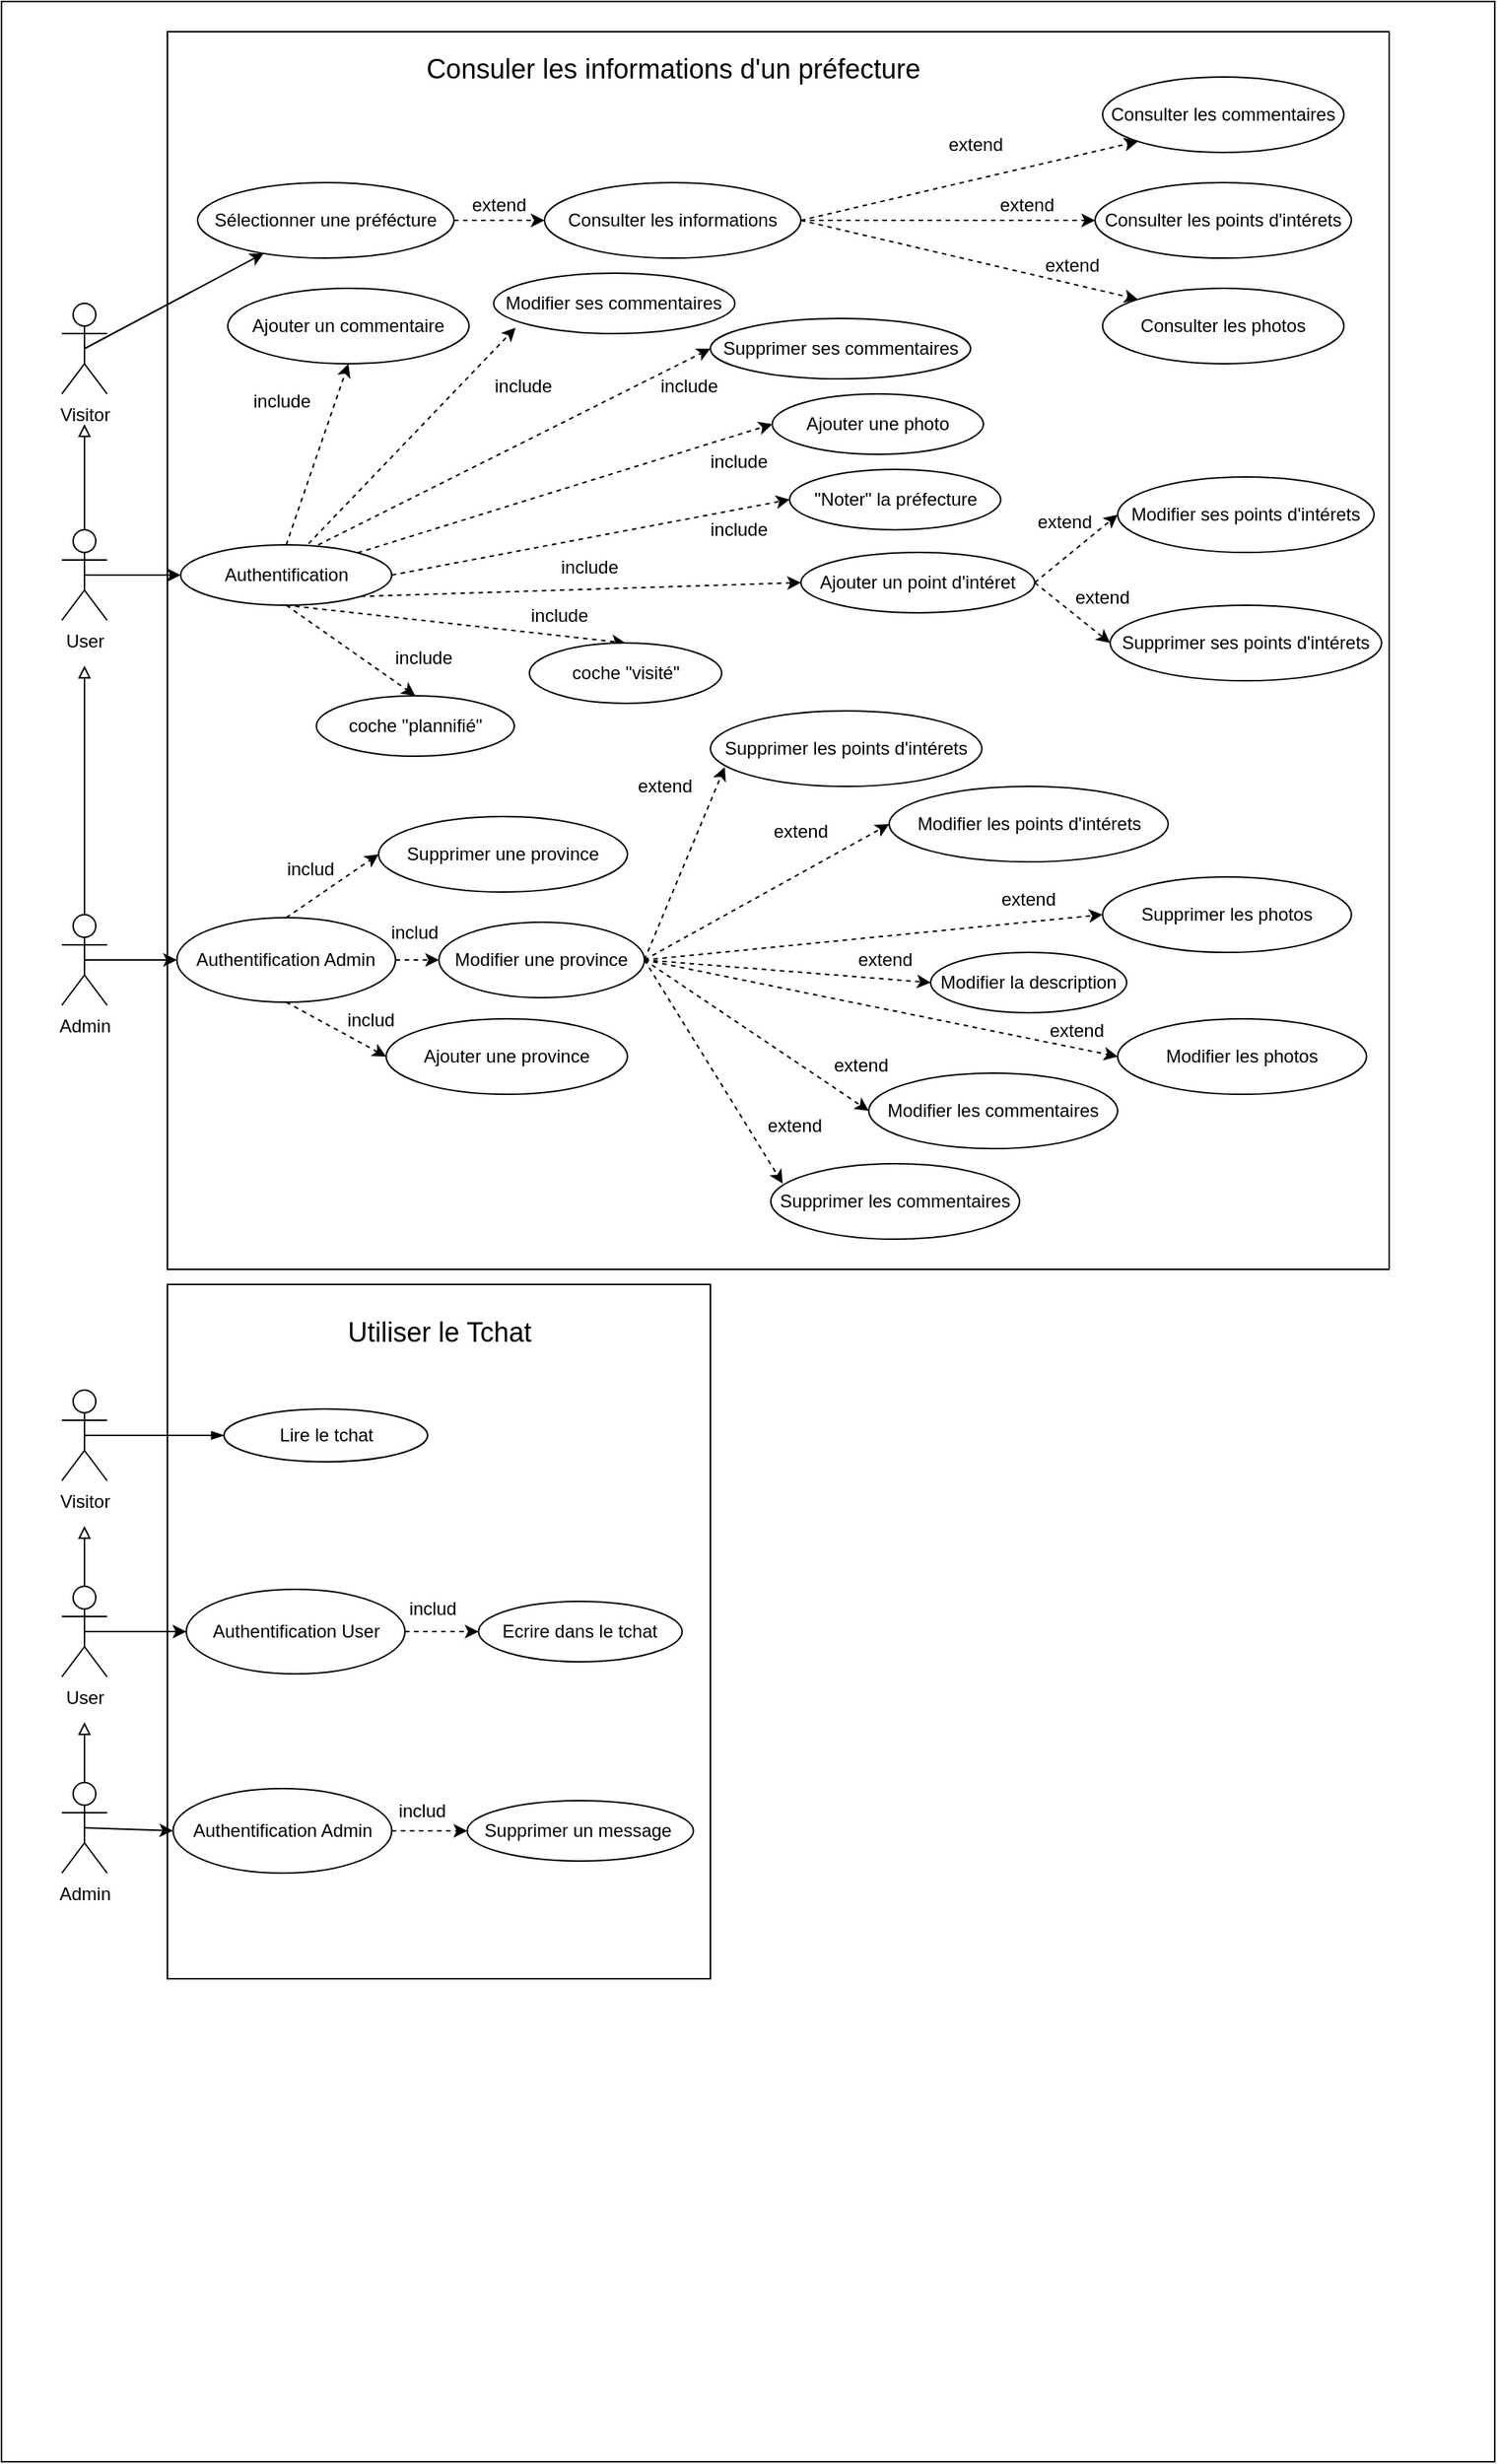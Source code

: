 <mxfile>
    <diagram id="SiXIUYFqvA9VytooAsfV" name="Page-1">
        <mxGraphModel dx="1922" dy="568" grid="1" gridSize="10" guides="1" tooltips="1" connect="1" arrows="1" fold="1" page="1" pageScale="1" pageWidth="850" pageHeight="1100" math="0" shadow="0">
            <root>
                <mxCell id="0"/>
                <mxCell id="1" parent="0"/>
                <mxCell id="122" value="" style="rounded=0;whiteSpace=wrap;html=1;" parent="1" vertex="1">
                    <mxGeometry x="-850" width="990" height="1630" as="geometry"/>
                </mxCell>
                <mxCell id="2" value="Visitor" style="shape=umlActor;verticalLabelPosition=bottom;verticalAlign=top;html=1;outlineConnect=0;" parent="1" vertex="1">
                    <mxGeometry x="-810" y="200" width="30" height="60" as="geometry"/>
                </mxCell>
                <mxCell id="3" value="" style="rounded=0;whiteSpace=wrap;html=1;" parent="1" vertex="1">
                    <mxGeometry x="-740" y="20" width="810" height="820" as="geometry"/>
                </mxCell>
                <mxCell id="10" value="" style="edgeStyle=none;html=1;endArrow=block;endFill=0;" parent="1" source="4" edge="1">
                    <mxGeometry relative="1" as="geometry">
                        <mxPoint x="-795" y="280" as="targetPoint"/>
                    </mxGeometry>
                </mxCell>
                <mxCell id="33" style="edgeStyle=none;html=1;exitX=0.5;exitY=0;exitDx=0;exitDy=0;entryX=0.5;entryY=1;entryDx=0;entryDy=0;startArrow=none;startFill=0;endArrow=classic;endFill=1;dashed=1;" parent="1" source="123" target="32" edge="1">
                    <mxGeometry relative="1" as="geometry"/>
                </mxCell>
                <mxCell id="35" style="edgeStyle=none;html=1;entryX=0;entryY=0.5;entryDx=0;entryDy=0;startArrow=none;startFill=0;endArrow=classic;endFill=1;dashed=1;" parent="1" source="123" target="34" edge="1">
                    <mxGeometry relative="1" as="geometry"/>
                </mxCell>
                <mxCell id="37" style="edgeStyle=none;html=1;exitX=1;exitY=0.5;exitDx=0;exitDy=0;entryX=0;entryY=0.5;entryDx=0;entryDy=0;startArrow=none;startFill=0;endArrow=classic;endFill=1;dashed=1;" parent="1" source="123" target="36" edge="1">
                    <mxGeometry relative="1" as="geometry"/>
                </mxCell>
                <mxCell id="65" style="edgeStyle=none;html=1;exitX=1;exitY=1;exitDx=0;exitDy=0;entryX=0;entryY=0.5;entryDx=0;entryDy=0;dashed=1;" parent="1" source="123" target="62" edge="1">
                    <mxGeometry relative="1" as="geometry"/>
                </mxCell>
                <mxCell id="126" style="edgeStyle=none;html=1;exitX=0.5;exitY=0.5;exitDx=0;exitDy=0;exitPerimeter=0;entryX=0;entryY=0.5;entryDx=0;entryDy=0;" edge="1" parent="1" source="4" target="123">
                    <mxGeometry relative="1" as="geometry"/>
                </mxCell>
                <mxCell id="4" value="User" style="shape=umlActor;verticalLabelPosition=bottom;verticalAlign=top;html=1;outlineConnect=0;" parent="1" vertex="1">
                    <mxGeometry x="-810" y="350" width="30" height="60" as="geometry"/>
                </mxCell>
                <mxCell id="12" value="&lt;font style=&quot;font-size: 18px;&quot;&gt;Consuler les informations d'un préfecture&lt;/font&gt;" style="text;html=1;strokeColor=none;fillColor=none;align=center;verticalAlign=middle;whiteSpace=wrap;rounded=0;" parent="1" vertex="1">
                    <mxGeometry x="-591.25" y="30" width="372.5" height="30" as="geometry"/>
                </mxCell>
                <mxCell id="13" value="Sélectionner une préfécture" style="ellipse;whiteSpace=wrap;html=1;" parent="1" vertex="1">
                    <mxGeometry x="-720" y="120" width="170" height="50" as="geometry"/>
                </mxCell>
                <mxCell id="16" style="edgeStyle=none;html=1;exitX=0.5;exitY=0.5;exitDx=0;exitDy=0;exitPerimeter=0;endArrow=classic;endFill=1;" parent="1" source="2" target="13" edge="1">
                    <mxGeometry relative="1" as="geometry"/>
                </mxCell>
                <mxCell id="21" style="edgeStyle=none;html=1;exitX=1;exitY=0.5;exitDx=0;exitDy=0;entryX=0;entryY=1;entryDx=0;entryDy=0;endArrow=classic;endFill=1;dashed=1;" parent="1" source="18" target="19" edge="1">
                    <mxGeometry relative="1" as="geometry"/>
                </mxCell>
                <mxCell id="30" style="edgeStyle=none;html=1;exitX=1;exitY=0.5;exitDx=0;exitDy=0;entryX=0;entryY=0;entryDx=0;entryDy=0;startArrow=none;startFill=0;endArrow=classic;endFill=1;dashed=1;" parent="1" source="18" target="29" edge="1">
                    <mxGeometry relative="1" as="geometry"/>
                </mxCell>
                <mxCell id="73" style="edgeStyle=none;html=1;exitX=1;exitY=0.5;exitDx=0;exitDy=0;entryX=0;entryY=0.5;entryDx=0;entryDy=0;dashed=1;" parent="1" source="18" target="71" edge="1">
                    <mxGeometry relative="1" as="geometry"/>
                </mxCell>
                <mxCell id="18" value="Consulter les informations" style="ellipse;whiteSpace=wrap;html=1;" parent="1" vertex="1">
                    <mxGeometry x="-490" y="120" width="170" height="50" as="geometry"/>
                </mxCell>
                <mxCell id="19" value="Consulter les commentaires" style="ellipse;whiteSpace=wrap;html=1;" parent="1" vertex="1">
                    <mxGeometry x="-120" y="50" width="160" height="50" as="geometry"/>
                </mxCell>
                <mxCell id="23" style="edgeStyle=none;html=1;exitX=1;exitY=0.5;exitDx=0;exitDy=0;entryX=0;entryY=0.5;entryDx=0;entryDy=0;endArrow=classic;endFill=1;dashed=1;" parent="1" source="13" target="18" edge="1">
                    <mxGeometry relative="1" as="geometry">
                        <mxPoint x="-550" y="182.32" as="sourcePoint"/>
                        <mxPoint x="-476.569" y="149.998" as="targetPoint"/>
                    </mxGeometry>
                </mxCell>
                <mxCell id="24" value="extend&lt;span style=&quot;color: rgba(0, 0, 0, 0); font-family: monospace; font-size: 0px; text-align: start;&quot;&gt;%3CmxGraphModel%3E%3Croot%3E%3CmxCell%20id%3D%220%22%2F%3E%3CmxCell%20id%3D%221%22%20parent%3D%220%22%2F%3E%3CmxCell%20id%3D%222%22%20style%3D%22edgeStyle%3Dnone%3Bhtml%3D1%3BexitX%3D1%3BexitY%3D0.5%3BexitDx%3D0%3BexitDy%3D0%3BentryX%3D0%3BentryY%3D1%3BentryDx%3D0%3BentryDy%3D0%3BendArrow%3Dclassic%3BendFill%3D1%3Bdashed%3D1%3B%22%20edge%3D%221%22%20parent%3D%221%22%3E%3CmxGeometry%20relative%3D%221%22%20as%3D%22geometry%22%3E%3CmxPoint%20x%3D%22-300%22%20y%3D%22185%22%20as%3D%22sourcePoint%22%2F%3E%3CmxPoint%20x%3D%22-226.569%22%20y%3D%22152.678%22%20as%3D%22targetPoint%22%2F%3E%3C%2FmxGeometry%3E%3C%2FmxCell%3E%3C%2Froot%3E%3C%2FmxGraphModel%3E&lt;/span&gt;" style="text;html=1;strokeColor=none;fillColor=none;align=center;verticalAlign=middle;whiteSpace=wrap;rounded=0;" parent="1" vertex="1">
                    <mxGeometry x="-550" y="120" width="60" height="30" as="geometry"/>
                </mxCell>
                <mxCell id="25" value="extend&lt;span style=&quot;color: rgba(0, 0, 0, 0); font-family: monospace; font-size: 0px; text-align: start;&quot;&gt;%3CmxGraphModel%3E%3Croot%3E%3CmxCell%20id%3D%220%22%2F%3E%3CmxCell%20id%3D%221%22%20parent%3D%220%22%2F%3E%3CmxCell%20id%3D%222%22%20style%3D%22edgeStyle%3Dnone%3Bhtml%3D1%3BexitX%3D1%3BexitY%3D0.5%3BexitDx%3D0%3BexitDy%3D0%3BentryX%3D0%3BentryY%3D1%3BentryDx%3D0%3BentryDy%3D0%3BendArrow%3Dclassic%3BendFill%3D1%3Bdashed%3D1%3B%22%20edge%3D%221%22%20parent%3D%221%22%3E%3CmxGeometry%20relative%3D%221%22%20as%3D%22geometry%22%3E%3CmxPoint%20x%3D%22-300%22%20y%3D%22185%22%20as%3D%22sourcePoint%22%2F%3E%3CmxPoint%20x%3D%22-226.569%22%20y%3D%22152.678%22%20as%3D%22targetPoint%22%2F%3E%3C%2FmxGeometry%3E%3C%2FmxCell%3E%3C%2Froot%3E%3C%2FmxGraphModel%3E&lt;/span&gt;" style="text;html=1;strokeColor=none;fillColor=none;align=center;verticalAlign=middle;whiteSpace=wrap;rounded=0;" parent="1" vertex="1">
                    <mxGeometry x="-234" y="80" width="60" height="30" as="geometry"/>
                </mxCell>
                <mxCell id="29" value="Consulter les photos" style="ellipse;whiteSpace=wrap;html=1;" parent="1" vertex="1">
                    <mxGeometry x="-120" y="190" width="160" height="50" as="geometry"/>
                </mxCell>
                <mxCell id="57" style="edgeStyle=none;html=1;exitX=0.606;exitY=-0.02;exitDx=0;exitDy=0;fontSize=18;startArrow=none;startFill=0;endArrow=classic;endFill=1;dashed=1;exitPerimeter=0;entryX=0.091;entryY=0.904;entryDx=0;entryDy=0;entryPerimeter=0;" parent="1" source="123" target="52" edge="1">
                    <mxGeometry relative="1" as="geometry">
                        <mxPoint x="-500" y="220" as="targetPoint"/>
                    </mxGeometry>
                </mxCell>
                <mxCell id="58" style="edgeStyle=none;html=1;exitX=0.652;exitY=0;exitDx=0;exitDy=0;entryX=0;entryY=0.5;entryDx=0;entryDy=0;fontSize=18;startArrow=none;startFill=0;endArrow=classic;endFill=1;dashed=1;exitPerimeter=0;" parent="1" source="123" target="51" edge="1">
                    <mxGeometry relative="1" as="geometry"/>
                </mxCell>
                <mxCell id="32" value="Ajouter un commentaire" style="ellipse;whiteSpace=wrap;html=1;" parent="1" vertex="1">
                    <mxGeometry x="-700" y="190" width="160" height="50" as="geometry"/>
                </mxCell>
                <mxCell id="34" value="Ajouter une photo" style="ellipse;whiteSpace=wrap;html=1;" parent="1" vertex="1">
                    <mxGeometry x="-339" y="260" width="140" height="40" as="geometry"/>
                </mxCell>
                <mxCell id="36" value="&quot;Noter&quot; la préfecture" style="ellipse;whiteSpace=wrap;html=1;" parent="1" vertex="1">
                    <mxGeometry x="-327.5" y="310" width="140" height="40" as="geometry"/>
                </mxCell>
                <mxCell id="40" value="" style="rounded=0;whiteSpace=wrap;html=1;" parent="1" vertex="1">
                    <mxGeometry x="-740" y="850" width="360" height="460" as="geometry"/>
                </mxCell>
                <mxCell id="48" style="edgeStyle=none;html=1;exitX=0.5;exitY=0.5;exitDx=0;exitDy=0;exitPerimeter=0;entryX=0;entryY=0.5;entryDx=0;entryDy=0;fontSize=18;startArrow=none;startFill=0;endArrow=blockThin;endFill=1;" parent="1" source="41" target="44" edge="1">
                    <mxGeometry relative="1" as="geometry"/>
                </mxCell>
                <mxCell id="41" value="Visitor" style="shape=umlActor;verticalLabelPosition=bottom;verticalAlign=top;html=1;outlineConnect=0;" parent="1" vertex="1">
                    <mxGeometry x="-810" y="920" width="30" height="60" as="geometry"/>
                </mxCell>
                <mxCell id="43" style="edgeStyle=none;html=1;exitX=0.5;exitY=0;exitDx=0;exitDy=0;exitPerimeter=0;startArrow=none;startFill=0;endArrow=block;endFill=0;" parent="1" source="42" edge="1">
                    <mxGeometry relative="1" as="geometry">
                        <mxPoint x="-795" y="1010" as="targetPoint"/>
                    </mxGeometry>
                </mxCell>
                <mxCell id="144" style="edgeStyle=none;html=1;exitX=0.5;exitY=0.5;exitDx=0;exitDy=0;exitPerimeter=0;endArrow=classic;endFill=1;" edge="1" parent="1" source="42" target="143">
                    <mxGeometry relative="1" as="geometry"/>
                </mxCell>
                <mxCell id="42" value="User" style="shape=umlActor;verticalLabelPosition=bottom;verticalAlign=top;html=1;outlineConnect=0;" parent="1" vertex="1">
                    <mxGeometry x="-810" y="1050" width="30" height="60" as="geometry"/>
                </mxCell>
                <mxCell id="44" value="Lire le tchat" style="ellipse;whiteSpace=wrap;html=1;" parent="1" vertex="1">
                    <mxGeometry x="-702.5" y="932.5" width="135" height="35" as="geometry"/>
                </mxCell>
                <mxCell id="45" value="Ecrire dans le tchat" style="ellipse;whiteSpace=wrap;html=1;" parent="1" vertex="1">
                    <mxGeometry x="-533.75" y="1060" width="135" height="40" as="geometry"/>
                </mxCell>
                <mxCell id="47" value="&lt;font style=&quot;font-size: 18px; font-weight: normal;&quot;&gt;Utiliser le Tchat&lt;/font&gt;" style="text;strokeColor=none;fillColor=none;html=1;fontSize=24;fontStyle=1;verticalAlign=middle;align=center;" parent="1" vertex="1">
                    <mxGeometry x="-610" y="860" width="100" height="40" as="geometry"/>
                </mxCell>
                <mxCell id="51" value="Supprimer ses commentaires" style="ellipse;whiteSpace=wrap;html=1;" parent="1" vertex="1">
                    <mxGeometry x="-380" y="210" width="172.5" height="40" as="geometry"/>
                </mxCell>
                <mxCell id="52" value="Modifier ses commentaires" style="ellipse;whiteSpace=wrap;html=1;" parent="1" vertex="1">
                    <mxGeometry x="-523.75" y="180" width="160" height="40" as="geometry"/>
                </mxCell>
                <mxCell id="59" value="include" style="text;html=1;strokeColor=none;fillColor=none;align=center;verticalAlign=middle;whiteSpace=wrap;rounded=0;" parent="1" vertex="1">
                    <mxGeometry x="-423.75" y="240" width="60" height="30" as="geometry"/>
                </mxCell>
                <mxCell id="60" value="include" style="text;html=1;strokeColor=none;fillColor=none;align=center;verticalAlign=middle;whiteSpace=wrap;rounded=0;" parent="1" vertex="1">
                    <mxGeometry x="-533.75" y="240" width="60" height="30" as="geometry"/>
                </mxCell>
                <mxCell id="61" value="extend&lt;span style=&quot;color: rgba(0, 0, 0, 0); font-family: monospace; font-size: 0px; text-align: start;&quot;&gt;%3CmxGraphModel%3E%3Croot%3E%3CmxCell%20id%3D%220%22%2F%3E%3CmxCell%20id%3D%221%22%20parent%3D%220%22%2F%3E%3CmxCell%20id%3D%222%22%20style%3D%22edgeStyle%3Dnone%3Bhtml%3D1%3BexitX%3D1%3BexitY%3D0.5%3BexitDx%3D0%3BexitDy%3D0%3BentryX%3D0%3BentryY%3D1%3BentryDx%3D0%3BentryDy%3D0%3BendArrow%3Dclassic%3BendFill%3D1%3Bdashed%3D1%3B%22%20edge%3D%221%22%20parent%3D%221%22%3E%3CmxGeometry%20relative%3D%221%22%20as%3D%22geometry%22%3E%3CmxPoint%20x%3D%22-300%22%20y%3D%22185%22%20as%3D%22sourcePoint%22%2F%3E%3CmxPoint%20x%3D%22-226.569%22%20y%3D%22152.678%22%20as%3D%22targetPoint%22%2F%3E%3C%2FmxGeometry%3E%3C%2FmxCell%3E%3C%2Froot%3E%3C%2FmxGraphModel%3E&lt;/span&gt;" style="text;html=1;strokeColor=none;fillColor=none;align=center;verticalAlign=middle;whiteSpace=wrap;rounded=0;" parent="1" vertex="1">
                    <mxGeometry x="-170" y="160" width="60" height="30" as="geometry"/>
                </mxCell>
                <mxCell id="67" style="edgeStyle=none;html=1;exitX=1;exitY=0.5;exitDx=0;exitDy=0;entryX=0;entryY=0.5;entryDx=0;entryDy=0;dashed=1;" parent="1" source="62" target="64" edge="1">
                    <mxGeometry relative="1" as="geometry"/>
                </mxCell>
                <mxCell id="68" style="edgeStyle=none;html=1;exitX=1;exitY=0.5;exitDx=0;exitDy=0;entryX=0;entryY=0.5;entryDx=0;entryDy=0;dashed=1;" parent="1" source="62" target="66" edge="1">
                    <mxGeometry relative="1" as="geometry"/>
                </mxCell>
                <mxCell id="62" value="Ajouter un point d'intéret" style="ellipse;whiteSpace=wrap;html=1;" parent="1" vertex="1">
                    <mxGeometry x="-320" y="365" width="155" height="40" as="geometry"/>
                </mxCell>
                <mxCell id="64" value="Modifier ses points d'intérets" style="ellipse;whiteSpace=wrap;html=1;" parent="1" vertex="1">
                    <mxGeometry x="-110" y="315" width="170" height="50" as="geometry"/>
                </mxCell>
                <mxCell id="66" value="Supprimer ses points d'intérets" style="ellipse;whiteSpace=wrap;html=1;" parent="1" vertex="1">
                    <mxGeometry x="-115" y="400" width="180" height="50" as="geometry"/>
                </mxCell>
                <mxCell id="69" value="extend" style="text;html=1;strokeColor=none;fillColor=none;align=center;verticalAlign=middle;whiteSpace=wrap;rounded=0;" parent="1" vertex="1">
                    <mxGeometry x="-175" y="330" width="60" height="30" as="geometry"/>
                </mxCell>
                <mxCell id="70" value="extend" style="text;html=1;strokeColor=none;fillColor=none;align=center;verticalAlign=middle;whiteSpace=wrap;rounded=0;" parent="1" vertex="1">
                    <mxGeometry x="-150" y="380" width="60" height="30" as="geometry"/>
                </mxCell>
                <mxCell id="71" value="Consulter les points d'intérets" style="ellipse;whiteSpace=wrap;html=1;" parent="1" vertex="1">
                    <mxGeometry x="-125" y="120" width="170" height="50" as="geometry"/>
                </mxCell>
                <mxCell id="74" value="extend&lt;span style=&quot;color: rgba(0, 0, 0, 0); font-family: monospace; font-size: 0px; text-align: start;&quot;&gt;%3CmxGraphModel%3E%3Croot%3E%3CmxCell%20id%3D%220%22%2F%3E%3CmxCell%20id%3D%221%22%20parent%3D%220%22%2F%3E%3CmxCell%20id%3D%222%22%20style%3D%22edgeStyle%3Dnone%3Bhtml%3D1%3BexitX%3D1%3BexitY%3D0.5%3BexitDx%3D0%3BexitDy%3D0%3BentryX%3D0%3BentryY%3D1%3BentryDx%3D0%3BentryDy%3D0%3BendArrow%3Dclassic%3BendFill%3D1%3Bdashed%3D1%3B%22%20edge%3D%221%22%20parent%3D%221%22%3E%3CmxGeometry%20relative%3D%221%22%20as%3D%22geometry%22%3E%3CmxPoint%20x%3D%22-300%22%20y%3D%22185%22%20as%3D%22sourcePoint%22%2F%3E%3CmxPoint%20x%3D%22-226.569%22%20y%3D%22152.678%22%20as%3D%22targetPoint%22%2F%3E%3C%2FmxGeometry%3E%3C%2FmxCell%3E%3C%2Froot%3E%3C%2FmxGraphModel%3E&lt;/span&gt;" style="text;html=1;strokeColor=none;fillColor=none;align=center;verticalAlign=middle;whiteSpace=wrap;rounded=0;" parent="1" vertex="1">
                    <mxGeometry x="-200" y="120" width="60" height="30" as="geometry"/>
                </mxCell>
                <mxCell id="76" style="edgeStyle=none;html=1;exitX=0.5;exitY=0;exitDx=0;exitDy=0;exitPerimeter=0;endArrow=block;endFill=0;" parent="1" source="75" edge="1">
                    <mxGeometry relative="1" as="geometry">
                        <mxPoint x="-795" y="440" as="targetPoint"/>
                    </mxGeometry>
                </mxCell>
                <mxCell id="92" style="edgeStyle=none;html=1;exitX=0.5;exitY=0;exitDx=0;exitDy=0;entryX=0;entryY=0.5;entryDx=0;entryDy=0;dashed=1;endArrow=classic;endFill=1;" parent="1" source="137" target="79" edge="1">
                    <mxGeometry relative="1" as="geometry"/>
                </mxCell>
                <mxCell id="93" style="edgeStyle=none;html=1;exitX=1;exitY=0.5;exitDx=0;exitDy=0;entryX=0;entryY=0.5;entryDx=0;entryDy=0;dashed=1;endArrow=classic;endFill=1;" parent="1" source="137" target="80" edge="1">
                    <mxGeometry relative="1" as="geometry"/>
                </mxCell>
                <mxCell id="94" style="edgeStyle=none;html=1;exitX=0.5;exitY=1;exitDx=0;exitDy=0;entryX=0;entryY=0.5;entryDx=0;entryDy=0;dashed=1;endArrow=classic;endFill=1;" parent="1" source="137" target="88" edge="1">
                    <mxGeometry relative="1" as="geometry"/>
                </mxCell>
                <mxCell id="138" style="edgeStyle=none;html=1;exitX=0.5;exitY=0.5;exitDx=0;exitDy=0;exitPerimeter=0;entryX=0;entryY=0.5;entryDx=0;entryDy=0;" edge="1" parent="1" source="75" target="137">
                    <mxGeometry relative="1" as="geometry"/>
                </mxCell>
                <mxCell id="75" value="Admin&lt;br&gt;" style="shape=umlActor;verticalLabelPosition=bottom;verticalAlign=top;html=1;outlineConnect=0;" parent="1" vertex="1">
                    <mxGeometry x="-810" y="605" width="30" height="60" as="geometry"/>
                </mxCell>
                <mxCell id="79" value="Supprimer une province&lt;span style=&quot;color: rgba(0, 0, 0, 0); font-family: monospace; font-size: 0px; text-align: start;&quot;&gt;%3CmxGraphModel%3E%3Croot%3E%3CmxCell%20id%3D%220%22%2F%3E%3CmxCell%20id%3D%221%22%20parent%3D%220%22%2F%3E%3CmxCell%20id%3D%222%22%20value%3D%22User%22%20style%3D%22shape%3DumlActor%3BverticalLabelPosition%3Dbottom%3BverticalAlign%3Dtop%3Bhtml%3D1%3BoutlineConnect%3D0%3B%22%20vertex%3D%221%22%20parent%3D%221%22%3E%3CmxGeometry%20x%3D%22-810%22%20y%3D%22350%22%20width%3D%2230%22%20height%3D%2260%22%20as%3D%22geometry%22%2F%3E%3C%2FmxCell%3E%3C%2Froot%3E%3C%2FmxGraphModel%3E&lt;/span&gt;" style="ellipse;whiteSpace=wrap;html=1;" parent="1" vertex="1">
                    <mxGeometry x="-600" y="540" width="165" height="50" as="geometry"/>
                </mxCell>
                <mxCell id="99" style="edgeStyle=none;html=1;exitX=1;exitY=0.5;exitDx=0;exitDy=0;entryX=0.053;entryY=0.744;entryDx=0;entryDy=0;entryPerimeter=0;dashed=1;endArrow=classic;endFill=1;" parent="1" source="80" target="85" edge="1">
                    <mxGeometry relative="1" as="geometry"/>
                </mxCell>
                <mxCell id="100" style="edgeStyle=none;html=1;exitX=1;exitY=0.5;exitDx=0;exitDy=0;entryX=0;entryY=0.5;entryDx=0;entryDy=0;dashed=1;endArrow=classic;endFill=1;" parent="1" source="80" target="84" edge="1">
                    <mxGeometry relative="1" as="geometry"/>
                </mxCell>
                <mxCell id="101" style="edgeStyle=none;html=1;exitX=1;exitY=0.5;exitDx=0;exitDy=0;entryX=0.048;entryY=0.264;entryDx=0;entryDy=0;entryPerimeter=0;dashed=1;endArrow=classic;endFill=1;" parent="1" source="80" target="81" edge="1">
                    <mxGeometry relative="1" as="geometry"/>
                </mxCell>
                <mxCell id="102" style="edgeStyle=none;html=1;exitX=1;exitY=0.5;exitDx=0;exitDy=0;entryX=0;entryY=0.5;entryDx=0;entryDy=0;dashed=1;endArrow=classic;endFill=1;" parent="1" source="80" target="82" edge="1">
                    <mxGeometry relative="1" as="geometry"/>
                </mxCell>
                <mxCell id="103" style="edgeStyle=none;html=1;exitX=1;exitY=0.5;exitDx=0;exitDy=0;entryX=0;entryY=0.5;entryDx=0;entryDy=0;dashed=1;endArrow=classic;endFill=1;" parent="1" source="80" target="83" edge="1">
                    <mxGeometry relative="1" as="geometry"/>
                </mxCell>
                <mxCell id="104" style="edgeStyle=none;html=1;exitX=1;exitY=0.5;exitDx=0;exitDy=0;entryX=0;entryY=0.5;entryDx=0;entryDy=0;dashed=1;endArrow=classic;endFill=1;" parent="1" source="80" target="87" edge="1">
                    <mxGeometry relative="1" as="geometry"/>
                </mxCell>
                <mxCell id="107" style="edgeStyle=none;html=1;exitX=1;exitY=0.5;exitDx=0;exitDy=0;entryX=0;entryY=0.5;entryDx=0;entryDy=0;dashed=1;endArrow=classic;endFill=1;" parent="1" source="80" target="106" edge="1">
                    <mxGeometry relative="1" as="geometry"/>
                </mxCell>
                <mxCell id="80" value="Modifier une province&lt;span style=&quot;color: rgba(0, 0, 0, 0); font-family: monospace; font-size: 0px; text-align: start;&quot;&gt;%3CmxGraphModel%3E%3Croot%3E%3CmxCell%20id%3D%220%22%2F%3E%3CmxCell%20id%3D%221%22%20parent%3D%220%22%2F%3E%3CmxCell%20id%3D%222%22%20value%3D%22User%22%20style%3D%22shape%3DumlActor%3BverticalLabelPosition%3Dbottom%3BverticalAlign%3Dtop%3Bhtml%3D1%3BoutlineConnect%3D0%3B%22%20vertex%3D%221%22%20parent%3D%221%22%3E%3CmxGeometry%20x%3D%22-810%22%20y%3D%22350%22%20width%3D%2230%22%20height%3D%2260%22%20as%3D%22geometry%22%2F%3E%3C%2FmxCell%3E%3C%2Froot%3E%3C%2FmxGraphModel%3E&lt;/span&gt;" style="ellipse;whiteSpace=wrap;html=1;" parent="1" vertex="1">
                    <mxGeometry x="-560" y="610" width="136.25" height="50" as="geometry"/>
                </mxCell>
                <mxCell id="81" value="Supprimer les commentaires&lt;span style=&quot;color: rgba(0, 0, 0, 0); font-family: monospace; font-size: 0px; text-align: start;&quot;&gt;%3CmxGraphModel%3E%3Croot%3E%3CmxCell%20id%3D%220%22%2F%3E%3CmxCell%20id%3D%221%22%20parent%3D%220%22%2F%3E%3CmxCell%20id%3D%222%22%20value%3D%22User%22%20style%3D%22shape%3DumlActor%3BverticalLabelPosition%3Dbottom%3BverticalAlign%3Dtop%3Bhtml%3D1%3BoutlineConnect%3D0%3B%22%20vertex%3D%221%22%20parent%3D%221%22%3E%3CmxGeometry%20x%3D%22-810%22%20y%3D%22350%22%20width%3D%2230%22%20height%3D%2260%22%20as%3D%22geometry%22%2F%3E%3C%2FmxCell%3E%3C%2Froot%3E%3C%2FmxGraphModel%3E&lt;/span&gt;" style="ellipse;whiteSpace=wrap;html=1;" parent="1" vertex="1">
                    <mxGeometry x="-340" y="770" width="165" height="50" as="geometry"/>
                </mxCell>
                <mxCell id="82" value="Modifier les commentaires&lt;span style=&quot;color: rgba(0, 0, 0, 0); font-family: monospace; font-size: 0px; text-align: start;&quot;&gt;%3CmxGraphModel%3E%3Croot%3E%3CmxCell%20id%3D%220%22%2F%3E%3CmxCell%20id%3D%221%22%20parent%3D%220%22%2F%3E%3CmxCell%20id%3D%222%22%20value%3D%22User%22%20style%3D%22shape%3DumlActor%3BverticalLabelPosition%3Dbottom%3BverticalAlign%3Dtop%3Bhtml%3D1%3BoutlineConnect%3D0%3B%22%20vertex%3D%221%22%20parent%3D%221%22%3E%3CmxGeometry%20x%3D%22-810%22%20y%3D%22350%22%20width%3D%2230%22%20height%3D%2260%22%20as%3D%22geometry%22%2F%3E%3C%2FmxCell%3E%3C%2Froot%3E%3C%2FmxGraphModel%3E&lt;/span&gt;" style="ellipse;whiteSpace=wrap;html=1;" parent="1" vertex="1">
                    <mxGeometry x="-275" y="710" width="165" height="50" as="geometry"/>
                </mxCell>
                <mxCell id="83" value="Supprimer les photos&lt;span style=&quot;color: rgba(0, 0, 0, 0); font-family: monospace; font-size: 0px; text-align: start;&quot;&gt;3CmxGraphModel%3E%3Croot%3E%3CmxCell%20id%3D%220%22%2F%3E%3CmxCell%20id%3D%221%22%20parent%3D%220%22%2F%3E%3CmxCell%20id%3D%222%22%20value%3D%22User%22%20style%3D%22shape%3DumlActor%3BverticalLabelPosition%3Dbottom%3BverticalAlign%3Dtop%3Bhtml%3D1%3BoutlineConnect%3D0%3B%22%20vertex%3D%221%22%20parent%3D%221%22%3E%3CmxGeometry%20x%3D%22-810%22%20y%3D%22350%22%20width%3D%2230%22%20height%3D%2260%22%20as%3D%22geometry%22%2F%3E%3C%2FmxCell%3E%3C%2Froot%3E%3C%2FmxGraphModel%3E&lt;/span&gt;" style="ellipse;whiteSpace=wrap;html=1;" parent="1" vertex="1">
                    <mxGeometry x="-120" y="580" width="165" height="50" as="geometry"/>
                </mxCell>
                <mxCell id="84" value="Modifier les points d'intérets&lt;span style=&quot;color: rgba(0, 0, 0, 0); font-family: monospace; font-size: 0px; text-align: start;&quot;&gt;%3CmxGraphModel%3E%3Croot%3E%3CmxCell%20id%3D%220%22%2F%3E%3CmxCell%20id%3D%221%22%20parent%3D%220%22%2F%3E%3CmxCell%20id%3D%222%22%20value%3D%22User%22%20style%3D%22shape%3DumlActor%3BverticalLabelPosition%3Dbottom%3BverticalAlign%3Dtop%3Bhtml%3D1%3BoutlineConnect%3D0%3B%22%20vertex%3D%221%22%20parent%3D%221%22%3E%3CmxGeometry%20x%3D%22-810%22%20y%3D%22350%22%20width%3D%2230%22%20height%3D%2260%22%20as%3D%22geometry%22%2F%3E%3C%2FmxCell%3E%3C%2Froot%3E%3C%2FmxGraphModel%3E&lt;/span&gt;" style="ellipse;whiteSpace=wrap;html=1;" parent="1" vertex="1">
                    <mxGeometry x="-261.5" y="520" width="185" height="50" as="geometry"/>
                </mxCell>
                <mxCell id="85" value="Supprimer les points d'intérets&lt;span style=&quot;color: rgba(0, 0, 0, 0); font-family: monospace; font-size: 0px; text-align: start;&quot;&gt;%3CmxGraphModel%3E%3Croot%3E%3CmxCell%20id%3D%220%22%2F%3E%3CmxCell%20id%3D%221%22%20parent%3D%220%22%2F%3E%3CmxCell%20id%3D%222%22%20value%3D%22User%22%20style%3D%22shape%3DumlActor%3BverticalLabelPosition%3Dbottom%3BverticalAlign%3Dtop%3Bhtml%3D1%3BoutlineConnect%3D0%3B%22%20vertex%3D%221%22%20parent%3D%221%22%3E%3CmxGeometry%20x%3D%22-810%22%20y%3D%22350%22%20width%3D%2230%22%20height%3D%2260%22%20as%3D%22geometry%22%2F%3E%3C%2FmxCell%3E%3C%2Froot%3E%3C%2FmxGraphModel%3E&lt;/span&gt;" style="ellipse;whiteSpace=wrap;html=1;" parent="1" vertex="1">
                    <mxGeometry x="-380" y="470" width="180" height="50" as="geometry"/>
                </mxCell>
                <mxCell id="87" value="Modifier les photos" style="ellipse;whiteSpace=wrap;html=1;" parent="1" vertex="1">
                    <mxGeometry x="-110" y="674" width="165" height="50" as="geometry"/>
                </mxCell>
                <mxCell id="88" value="Ajouter une province" style="ellipse;whiteSpace=wrap;html=1;" parent="1" vertex="1">
                    <mxGeometry x="-595" y="674" width="160" height="50" as="geometry"/>
                </mxCell>
                <mxCell id="89" value="include" style="text;html=1;strokeColor=none;fillColor=none;align=center;verticalAlign=middle;whiteSpace=wrap;rounded=0;" parent="1" vertex="1">
                    <mxGeometry x="-490" y="360" width="60" height="30" as="geometry"/>
                </mxCell>
                <mxCell id="91" value="include" style="text;html=1;strokeColor=none;fillColor=none;align=center;verticalAlign=middle;whiteSpace=wrap;rounded=0;" parent="1" vertex="1">
                    <mxGeometry x="-693.75" y="250" width="60" height="30" as="geometry"/>
                </mxCell>
                <mxCell id="106" value="Modifier la description" style="ellipse;whiteSpace=wrap;html=1;" parent="1" vertex="1">
                    <mxGeometry x="-234" y="630" width="130" height="40" as="geometry"/>
                </mxCell>
                <mxCell id="108" style="edgeStyle=none;html=1;exitX=0.5;exitY=0;exitDx=0;exitDy=0;exitPerimeter=0;endArrow=block;endFill=0;" parent="1" source="109" edge="1">
                    <mxGeometry relative="1" as="geometry">
                        <mxPoint x="-795" y="1140" as="targetPoint"/>
                    </mxGeometry>
                </mxCell>
                <mxCell id="109" value="Admin&lt;br&gt;" style="shape=umlActor;verticalLabelPosition=bottom;verticalAlign=top;html=1;outlineConnect=0;" parent="1" vertex="1">
                    <mxGeometry x="-810" y="1180" width="30" height="60" as="geometry"/>
                </mxCell>
                <mxCell id="110" value="includ" style="text;html=1;strokeColor=none;fillColor=none;align=center;verticalAlign=middle;whiteSpace=wrap;rounded=0;" parent="1" vertex="1">
                    <mxGeometry x="-605.62" y="602" width="60" height="30" as="geometry"/>
                </mxCell>
                <mxCell id="111" value="includ" style="text;html=1;strokeColor=none;fillColor=none;align=center;verticalAlign=middle;whiteSpace=wrap;rounded=0;" parent="1" vertex="1">
                    <mxGeometry x="-675" y="560" width="60" height="30" as="geometry"/>
                </mxCell>
                <mxCell id="112" value="includ" style="text;html=1;strokeColor=none;fillColor=none;align=center;verticalAlign=middle;whiteSpace=wrap;rounded=0;" parent="1" vertex="1">
                    <mxGeometry x="-635" y="660" width="60" height="30" as="geometry"/>
                </mxCell>
                <mxCell id="113" value="extend" style="text;html=1;strokeColor=none;fillColor=none;align=center;verticalAlign=middle;whiteSpace=wrap;rounded=0;" parent="1" vertex="1">
                    <mxGeometry x="-440" y="505" width="60" height="30" as="geometry"/>
                </mxCell>
                <mxCell id="114" value="extend" style="text;html=1;strokeColor=none;fillColor=none;align=center;verticalAlign=middle;whiteSpace=wrap;rounded=0;" parent="1" vertex="1">
                    <mxGeometry x="-350" y="535" width="60" height="30" as="geometry"/>
                </mxCell>
                <mxCell id="115" value="extend" style="text;html=1;strokeColor=none;fillColor=none;align=center;verticalAlign=middle;whiteSpace=wrap;rounded=0;" parent="1" vertex="1">
                    <mxGeometry x="-199" y="580" width="60" height="30" as="geometry"/>
                </mxCell>
                <mxCell id="116" value="extend" style="text;html=1;strokeColor=none;fillColor=none;align=center;verticalAlign=middle;whiteSpace=wrap;rounded=0;" parent="1" vertex="1">
                    <mxGeometry x="-294" y="620" width="60" height="30" as="geometry"/>
                </mxCell>
                <mxCell id="117" value="extend" style="text;html=1;strokeColor=none;fillColor=none;align=center;verticalAlign=middle;whiteSpace=wrap;rounded=0;" parent="1" vertex="1">
                    <mxGeometry x="-167" y="667" width="60" height="30" as="geometry"/>
                </mxCell>
                <mxCell id="118" value="extend" style="text;html=1;strokeColor=none;fillColor=none;align=center;verticalAlign=middle;whiteSpace=wrap;rounded=0;" parent="1" vertex="1">
                    <mxGeometry x="-310" y="690" width="60" height="30" as="geometry"/>
                </mxCell>
                <mxCell id="119" value="extend" style="text;html=1;strokeColor=none;fillColor=none;align=center;verticalAlign=middle;whiteSpace=wrap;rounded=0;" parent="1" vertex="1">
                    <mxGeometry x="-354" y="730" width="60" height="30" as="geometry"/>
                </mxCell>
                <mxCell id="120" value="Supprimer un message&amp;nbsp;" style="ellipse;whiteSpace=wrap;html=1;" parent="1" vertex="1">
                    <mxGeometry x="-541.25" y="1192" width="150" height="40" as="geometry"/>
                </mxCell>
                <mxCell id="133" style="edgeStyle=none;html=1;exitX=0.5;exitY=1;exitDx=0;exitDy=0;entryX=0.5;entryY=0;entryDx=0;entryDy=0;dashed=1;" edge="1" parent="1" source="123" target="132">
                    <mxGeometry relative="1" as="geometry"/>
                </mxCell>
                <mxCell id="134" style="edgeStyle=none;html=1;exitX=0.5;exitY=1;exitDx=0;exitDy=0;entryX=0.5;entryY=0;entryDx=0;entryDy=0;dashed=1;" edge="1" parent="1" source="123" target="131">
                    <mxGeometry relative="1" as="geometry"/>
                </mxCell>
                <mxCell id="123" value="Authentification" style="ellipse;whiteSpace=wrap;html=1;" vertex="1" parent="1">
                    <mxGeometry x="-731.25" y="360" width="140" height="40" as="geometry"/>
                </mxCell>
                <mxCell id="128" value="include" style="text;html=1;strokeColor=none;fillColor=none;align=center;verticalAlign=middle;whiteSpace=wrap;rounded=0;" vertex="1" parent="1">
                    <mxGeometry x="-391.25" y="290" width="60" height="30" as="geometry"/>
                </mxCell>
                <mxCell id="129" value="include" style="text;html=1;strokeColor=none;fillColor=none;align=center;verticalAlign=middle;whiteSpace=wrap;rounded=0;" vertex="1" parent="1">
                    <mxGeometry x="-391.25" y="335" width="60" height="30" as="geometry"/>
                </mxCell>
                <mxCell id="131" value="coche &quot;plannifié&quot;" style="ellipse;whiteSpace=wrap;html=1;" vertex="1" parent="1">
                    <mxGeometry x="-641.25" y="460" width="131.25" height="40" as="geometry"/>
                </mxCell>
                <mxCell id="132" value="coche &quot;visité&quot;" style="ellipse;whiteSpace=wrap;html=1;" vertex="1" parent="1">
                    <mxGeometry x="-500" y="425" width="127.5" height="40" as="geometry"/>
                </mxCell>
                <mxCell id="135" value="include" style="text;html=1;strokeColor=none;fillColor=none;align=center;verticalAlign=middle;whiteSpace=wrap;rounded=0;" vertex="1" parent="1">
                    <mxGeometry x="-510" y="392" width="60" height="30" as="geometry"/>
                </mxCell>
                <mxCell id="136" value="include" style="text;html=1;strokeColor=none;fillColor=none;align=center;verticalAlign=middle;whiteSpace=wrap;rounded=0;" vertex="1" parent="1">
                    <mxGeometry x="-600" y="420" width="60" height="30" as="geometry"/>
                </mxCell>
                <mxCell id="137" value="Authentification Admin" style="ellipse;whiteSpace=wrap;html=1;" vertex="1" parent="1">
                    <mxGeometry x="-733.75" y="607" width="145" height="56" as="geometry"/>
                </mxCell>
                <mxCell id="141" value="" style="edgeStyle=none;html=1;exitX=0.5;exitY=0.5;exitDx=0;exitDy=0;exitPerimeter=0;entryX=0;entryY=0.5;entryDx=0;entryDy=0;endArrow=classic;endFill=1;" edge="1" parent="1" source="109" target="140">
                    <mxGeometry relative="1" as="geometry">
                        <mxPoint x="-795" y="1210" as="sourcePoint"/>
                        <mxPoint x="-577.5" y="1210" as="targetPoint"/>
                    </mxGeometry>
                </mxCell>
                <mxCell id="146" style="edgeStyle=none;html=1;exitX=1;exitY=0.5;exitDx=0;exitDy=0;entryX=0;entryY=0.5;entryDx=0;entryDy=0;endArrow=classic;endFill=1;dashed=1;" edge="1" parent="1" source="140" target="120">
                    <mxGeometry relative="1" as="geometry"/>
                </mxCell>
                <mxCell id="140" value="Authentification Admin" style="ellipse;whiteSpace=wrap;html=1;" vertex="1" parent="1">
                    <mxGeometry x="-736.25" y="1184" width="145" height="56" as="geometry"/>
                </mxCell>
                <mxCell id="145" style="edgeStyle=none;html=1;exitX=1;exitY=0.5;exitDx=0;exitDy=0;entryX=0;entryY=0.5;entryDx=0;entryDy=0;endArrow=classic;endFill=1;dashed=1;" edge="1" parent="1" source="143" target="45">
                    <mxGeometry relative="1" as="geometry"/>
                </mxCell>
                <mxCell id="143" value="Authentification User" style="ellipse;whiteSpace=wrap;html=1;" vertex="1" parent="1">
                    <mxGeometry x="-727.5" y="1052" width="145" height="56" as="geometry"/>
                </mxCell>
                <mxCell id="147" value="includ" style="text;html=1;strokeColor=none;fillColor=none;align=center;verticalAlign=middle;whiteSpace=wrap;rounded=0;" vertex="1" parent="1">
                    <mxGeometry x="-593.75" y="1050" width="60" height="30" as="geometry"/>
                </mxCell>
                <mxCell id="148" value="includ" style="text;html=1;strokeColor=none;fillColor=none;align=center;verticalAlign=middle;whiteSpace=wrap;rounded=0;" vertex="1" parent="1">
                    <mxGeometry x="-601.25" y="1184" width="60" height="30" as="geometry"/>
                </mxCell>
            </root>
        </mxGraphModel>
    </diagram>
</mxfile>